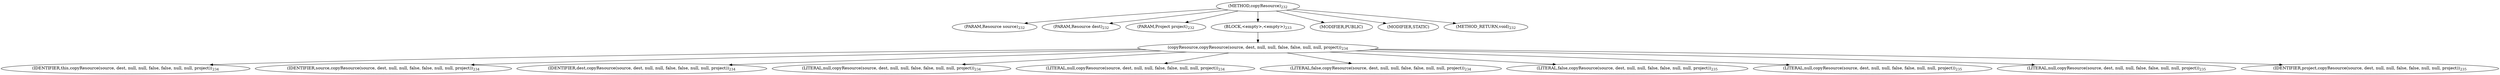digraph "copyResource" {  
"448" [label = <(METHOD,copyResource)<SUB>232</SUB>> ]
"449" [label = <(PARAM,Resource source)<SUB>232</SUB>> ]
"450" [label = <(PARAM,Resource dest)<SUB>232</SUB>> ]
"451" [label = <(PARAM,Project project)<SUB>232</SUB>> ]
"452" [label = <(BLOCK,&lt;empty&gt;,&lt;empty&gt;)<SUB>233</SUB>> ]
"453" [label = <(copyResource,copyResource(source, dest, null, null, false, false, null, null, project))<SUB>234</SUB>> ]
"454" [label = <(IDENTIFIER,this,copyResource(source, dest, null, null, false, false, null, null, project))<SUB>234</SUB>> ]
"455" [label = <(IDENTIFIER,source,copyResource(source, dest, null, null, false, false, null, null, project))<SUB>234</SUB>> ]
"456" [label = <(IDENTIFIER,dest,copyResource(source, dest, null, null, false, false, null, null, project))<SUB>234</SUB>> ]
"457" [label = <(LITERAL,null,copyResource(source, dest, null, null, false, false, null, null, project))<SUB>234</SUB>> ]
"458" [label = <(LITERAL,null,copyResource(source, dest, null, null, false, false, null, null, project))<SUB>234</SUB>> ]
"459" [label = <(LITERAL,false,copyResource(source, dest, null, null, false, false, null, null, project))<SUB>234</SUB>> ]
"460" [label = <(LITERAL,false,copyResource(source, dest, null, null, false, false, null, null, project))<SUB>235</SUB>> ]
"461" [label = <(LITERAL,null,copyResource(source, dest, null, null, false, false, null, null, project))<SUB>235</SUB>> ]
"462" [label = <(LITERAL,null,copyResource(source, dest, null, null, false, false, null, null, project))<SUB>235</SUB>> ]
"463" [label = <(IDENTIFIER,project,copyResource(source, dest, null, null, false, false, null, null, project))<SUB>235</SUB>> ]
"464" [label = <(MODIFIER,PUBLIC)> ]
"465" [label = <(MODIFIER,STATIC)> ]
"466" [label = <(METHOD_RETURN,void)<SUB>232</SUB>> ]
  "448" -> "449" 
  "448" -> "450" 
  "448" -> "451" 
  "448" -> "452" 
  "448" -> "464" 
  "448" -> "465" 
  "448" -> "466" 
  "452" -> "453" 
  "453" -> "454" 
  "453" -> "455" 
  "453" -> "456" 
  "453" -> "457" 
  "453" -> "458" 
  "453" -> "459" 
  "453" -> "460" 
  "453" -> "461" 
  "453" -> "462" 
  "453" -> "463" 
}
